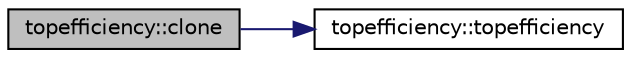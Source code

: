 digraph "topefficiency::clone"
{
 // INTERACTIVE_SVG=YES
 // LATEX_PDF_SIZE
  edge [fontname="Helvetica",fontsize="10",labelfontname="Helvetica",labelfontsize="10"];
  node [fontname="Helvetica",fontsize="10",shape=record];
  rankdir="LR";
  Node1 [label="topefficiency::clone",height=0.2,width=0.4,color="black", fillcolor="grey75", style="filled", fontcolor="black",tooltip=" "];
  Node1 -> Node2 [color="midnightblue",fontsize="10",style="solid",fontname="Helvetica"];
  Node2 [label="topefficiency::topefficiency",height=0.2,width=0.4,color="black", fillcolor="white", style="filled",URL="$classtopefficiency.html#a28df214b61ace18c3c6c2f2d9eb7831c",tooltip=" "];
}
